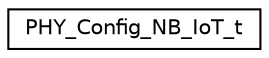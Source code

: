 digraph "Graphical Class Hierarchy"
{
 // LATEX_PDF_SIZE
  edge [fontname="Helvetica",fontsize="10",labelfontname="Helvetica",labelfontsize="10"];
  node [fontname="Helvetica",fontsize="10",shape=record];
  rankdir="LR";
  Node0 [label="PHY_Config_NB_IoT_t",height=0.2,width=0.4,color="black", fillcolor="white", style="filled",URL="$structPHY__Config__NB__IoT__t.html",tooltip=" "];
}
